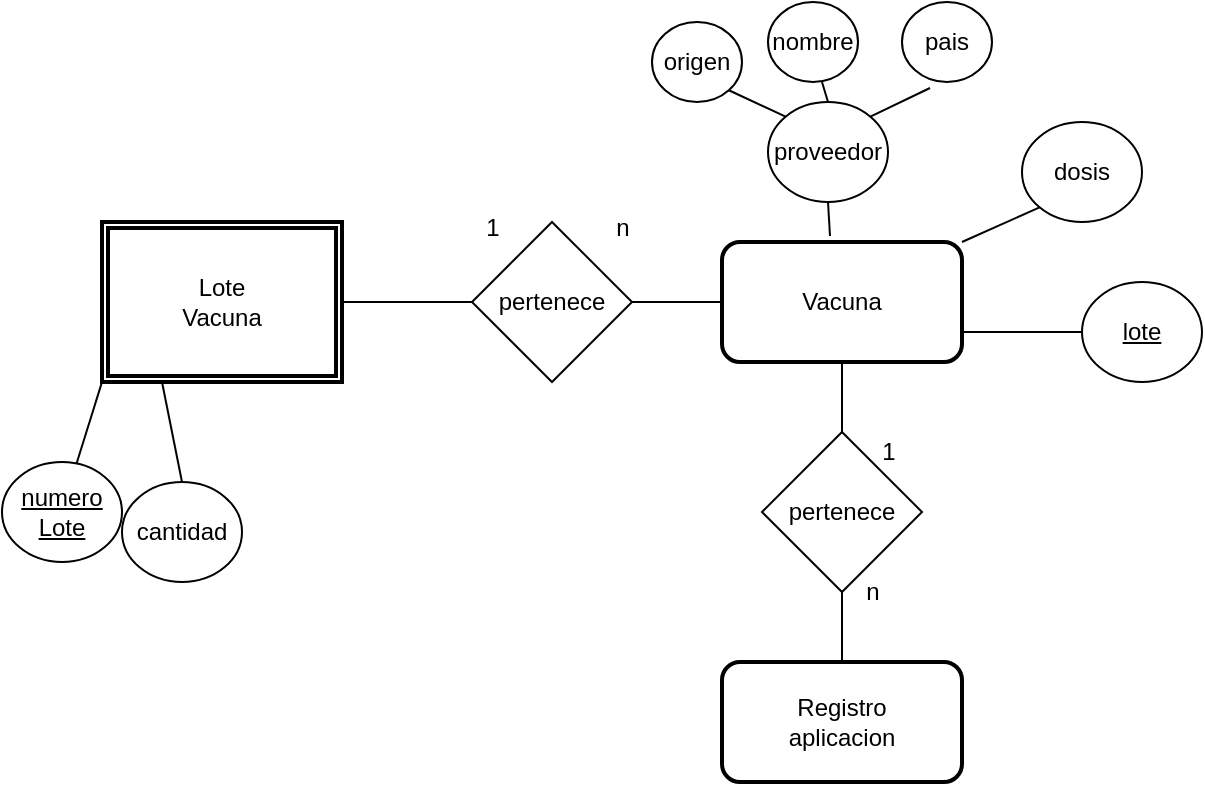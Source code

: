 <mxfile version="24.2.0" type="github">
  <diagram name="Page-1" id="b5b7bab2-c9e2-2cf4-8b2a-24fd1a2a6d21">
    <mxGraphModel dx="1707" dy="426" grid="1" gridSize="10" guides="1" tooltips="1" connect="1" arrows="1" fold="1" page="1" pageScale="1" pageWidth="827" pageHeight="1169" background="none" math="0" shadow="0">
      <root>
        <mxCell id="0" />
        <mxCell id="1" parent="0" />
        <mxCell id="HwC7duI9NQPxEm3EM6SP-1" value="Lote&lt;div&gt;Vacuna&lt;/div&gt;" style="shape=ext;double=1;rounded=0;whiteSpace=wrap;html=1;strokeWidth=2;" vertex="1" parent="1">
          <mxGeometry y="110" width="120" height="80" as="geometry" />
        </mxCell>
        <mxCell id="HwC7duI9NQPxEm3EM6SP-2" value="" style="endArrow=none;html=1;rounded=0;exitX=0;exitY=1;exitDx=0;exitDy=0;" edge="1" parent="1" source="HwC7duI9NQPxEm3EM6SP-1" target="HwC7duI9NQPxEm3EM6SP-3">
          <mxGeometry width="50" height="50" relative="1" as="geometry">
            <mxPoint x="390" y="240" as="sourcePoint" />
            <mxPoint y="230" as="targetPoint" />
          </mxGeometry>
        </mxCell>
        <mxCell id="HwC7duI9NQPxEm3EM6SP-3" value="&lt;u&gt;numero&lt;/u&gt;&lt;div&gt;&lt;u&gt;Lote&lt;/u&gt;&lt;/div&gt;" style="ellipse;whiteSpace=wrap;html=1;" vertex="1" parent="1">
          <mxGeometry x="-50" y="230" width="60" height="50" as="geometry" />
        </mxCell>
        <mxCell id="HwC7duI9NQPxEm3EM6SP-4" value="cantidad" style="ellipse;whiteSpace=wrap;html=1;" vertex="1" parent="1">
          <mxGeometry x="10" y="240" width="60" height="50" as="geometry" />
        </mxCell>
        <mxCell id="HwC7duI9NQPxEm3EM6SP-5" value="" style="endArrow=none;html=1;rounded=0;exitX=0.25;exitY=1;exitDx=0;exitDy=0;entryX=0.5;entryY=0;entryDx=0;entryDy=0;" edge="1" parent="1" source="HwC7duI9NQPxEm3EM6SP-1" target="HwC7duI9NQPxEm3EM6SP-4">
          <mxGeometry width="50" height="50" relative="1" as="geometry">
            <mxPoint x="10" y="200" as="sourcePoint" />
            <mxPoint x="-3" y="241" as="targetPoint" />
            <Array as="points" />
          </mxGeometry>
        </mxCell>
        <mxCell id="HwC7duI9NQPxEm3EM6SP-6" value="pertenece" style="rhombus;whiteSpace=wrap;html=1;" vertex="1" parent="1">
          <mxGeometry x="185" y="110" width="80" height="80" as="geometry" />
        </mxCell>
        <mxCell id="HwC7duI9NQPxEm3EM6SP-7" value="" style="endArrow=none;html=1;rounded=0;exitX=0;exitY=0.5;exitDx=0;exitDy=0;entryX=1;entryY=0.5;entryDx=0;entryDy=0;" edge="1" parent="1" source="HwC7duI9NQPxEm3EM6SP-6" target="HwC7duI9NQPxEm3EM6SP-1">
          <mxGeometry width="50" height="50" relative="1" as="geometry">
            <mxPoint x="380" y="180" as="sourcePoint" />
            <mxPoint x="430" y="130" as="targetPoint" />
          </mxGeometry>
        </mxCell>
        <mxCell id="HwC7duI9NQPxEm3EM6SP-8" value="1" style="text;html=1;align=center;verticalAlign=middle;resizable=0;points=[];autosize=1;strokeColor=none;fillColor=none;" vertex="1" parent="1">
          <mxGeometry x="180" y="98" width="30" height="30" as="geometry" />
        </mxCell>
        <mxCell id="HwC7duI9NQPxEm3EM6SP-9" value="n" style="text;html=1;align=center;verticalAlign=middle;resizable=0;points=[];autosize=1;strokeColor=none;fillColor=none;" vertex="1" parent="1">
          <mxGeometry x="245" y="98" width="30" height="30" as="geometry" />
        </mxCell>
        <mxCell id="HwC7duI9NQPxEm3EM6SP-10" value="Vacuna" style="rounded=1;whiteSpace=wrap;html=1;strokeWidth=2;" vertex="1" parent="1">
          <mxGeometry x="310" y="120" width="120" height="60" as="geometry" />
        </mxCell>
        <mxCell id="HwC7duI9NQPxEm3EM6SP-11" value="" style="endArrow=none;html=1;rounded=0;exitX=1;exitY=0.5;exitDx=0;exitDy=0;" edge="1" parent="1" source="HwC7duI9NQPxEm3EM6SP-6">
          <mxGeometry width="50" height="50" relative="1" as="geometry">
            <mxPoint x="360" y="190" as="sourcePoint" />
            <mxPoint x="310" y="150" as="targetPoint" />
          </mxGeometry>
        </mxCell>
        <mxCell id="HwC7duI9NQPxEm3EM6SP-12" value="" style="endArrow=none;html=1;rounded=0;exitX=1;exitY=0.75;exitDx=0;exitDy=0;entryX=0;entryY=0.5;entryDx=0;entryDy=0;" edge="1" parent="1" source="HwC7duI9NQPxEm3EM6SP-10" target="HwC7duI9NQPxEm3EM6SP-15">
          <mxGeometry width="50" height="50" relative="1" as="geometry">
            <mxPoint x="323" y="180" as="sourcePoint" />
            <mxPoint x="310" y="221" as="targetPoint" />
          </mxGeometry>
        </mxCell>
        <mxCell id="HwC7duI9NQPxEm3EM6SP-13" value="dosis" style="ellipse;whiteSpace=wrap;html=1;" vertex="1" parent="1">
          <mxGeometry x="460" y="60" width="60" height="50" as="geometry" />
        </mxCell>
        <mxCell id="HwC7duI9NQPxEm3EM6SP-14" value="" style="endArrow=none;html=1;rounded=0;exitX=1;exitY=0;exitDx=0;exitDy=0;entryX=0;entryY=1;entryDx=0;entryDy=0;" edge="1" parent="1" target="HwC7duI9NQPxEm3EM6SP-13" source="HwC7duI9NQPxEm3EM6SP-10">
          <mxGeometry width="50" height="50" relative="1" as="geometry">
            <mxPoint x="353" y="180" as="sourcePoint" />
            <mxPoint x="320" y="231" as="targetPoint" />
            <Array as="points" />
          </mxGeometry>
        </mxCell>
        <mxCell id="HwC7duI9NQPxEm3EM6SP-15" value="&lt;u&gt;lote&lt;/u&gt;" style="ellipse;whiteSpace=wrap;html=1;" vertex="1" parent="1">
          <mxGeometry x="490" y="140" width="60" height="50" as="geometry" />
        </mxCell>
        <mxCell id="HwC7duI9NQPxEm3EM6SP-17" value="proveedor" style="ellipse;whiteSpace=wrap;html=1;" vertex="1" parent="1">
          <mxGeometry x="333" y="50" width="60" height="50" as="geometry" />
        </mxCell>
        <mxCell id="HwC7duI9NQPxEm3EM6SP-18" value="" style="endArrow=none;html=1;rounded=0;exitX=0.45;exitY=-0.05;exitDx=0;exitDy=0;entryX=0.5;entryY=1;entryDx=0;entryDy=0;exitPerimeter=0;" edge="1" parent="1" target="HwC7duI9NQPxEm3EM6SP-17" source="HwC7duI9NQPxEm3EM6SP-10">
          <mxGeometry width="50" height="50" relative="1" as="geometry">
            <mxPoint x="330" y="120" as="sourcePoint" />
            <mxPoint x="310" y="41" as="targetPoint" />
            <Array as="points" />
          </mxGeometry>
        </mxCell>
        <mxCell id="HwC7duI9NQPxEm3EM6SP-19" value="origen" style="ellipse;whiteSpace=wrap;html=1;" vertex="1" parent="1">
          <mxGeometry x="275" y="10" width="45" height="40" as="geometry" />
        </mxCell>
        <mxCell id="HwC7duI9NQPxEm3EM6SP-20" value="nombre" style="ellipse;whiteSpace=wrap;html=1;" vertex="1" parent="1">
          <mxGeometry x="333" width="45" height="40" as="geometry" />
        </mxCell>
        <mxCell id="HwC7duI9NQPxEm3EM6SP-21" value="pais" style="ellipse;whiteSpace=wrap;html=1;" vertex="1" parent="1">
          <mxGeometry x="400" width="45" height="40" as="geometry" />
        </mxCell>
        <mxCell id="HwC7duI9NQPxEm3EM6SP-22" value="" style="endArrow=none;html=1;rounded=0;exitX=0.5;exitY=0;exitDx=0;exitDy=0;" edge="1" parent="1" source="HwC7duI9NQPxEm3EM6SP-17">
          <mxGeometry width="50" height="50" relative="1" as="geometry">
            <mxPoint x="310" y="90" as="sourcePoint" />
            <mxPoint x="360" y="40" as="targetPoint" />
          </mxGeometry>
        </mxCell>
        <mxCell id="HwC7duI9NQPxEm3EM6SP-23" value="" style="endArrow=none;html=1;rounded=0;exitX=0;exitY=0;exitDx=0;exitDy=0;entryX=1;entryY=1;entryDx=0;entryDy=0;" edge="1" parent="1" source="HwC7duI9NQPxEm3EM6SP-17" target="HwC7duI9NQPxEm3EM6SP-19">
          <mxGeometry width="50" height="50" relative="1" as="geometry">
            <mxPoint x="260" y="100" as="sourcePoint" />
            <mxPoint x="310" y="40" as="targetPoint" />
          </mxGeometry>
        </mxCell>
        <mxCell id="HwC7duI9NQPxEm3EM6SP-24" value="" style="endArrow=none;html=1;rounded=0;entryX=0.311;entryY=1.075;entryDx=0;entryDy=0;entryPerimeter=0;exitX=1;exitY=0;exitDx=0;exitDy=0;" edge="1" parent="1" source="HwC7duI9NQPxEm3EM6SP-17" target="HwC7duI9NQPxEm3EM6SP-21">
          <mxGeometry width="50" height="50" relative="1" as="geometry">
            <mxPoint x="360" y="190" as="sourcePoint" />
            <mxPoint x="410" y="140" as="targetPoint" />
          </mxGeometry>
        </mxCell>
        <mxCell id="HwC7duI9NQPxEm3EM6SP-25" value="pertenece" style="rhombus;whiteSpace=wrap;html=1;rotation=0;" vertex="1" parent="1">
          <mxGeometry x="330" y="215" width="80" height="80" as="geometry" />
        </mxCell>
        <mxCell id="HwC7duI9NQPxEm3EM6SP-26" value="" style="endArrow=none;html=1;rounded=0;exitX=0.5;exitY=1;exitDx=0;exitDy=0;" edge="1" parent="1" source="HwC7duI9NQPxEm3EM6SP-25">
          <mxGeometry width="50" height="50" relative="1" as="geometry">
            <mxPoint x="445" y="350" as="sourcePoint" />
            <mxPoint x="370" y="330" as="targetPoint" />
          </mxGeometry>
        </mxCell>
        <mxCell id="HwC7duI9NQPxEm3EM6SP-27" value="1" style="text;html=1;align=center;verticalAlign=middle;resizable=0;points=[];autosize=1;strokeColor=none;fillColor=none;" vertex="1" parent="1">
          <mxGeometry x="378" y="210" width="30" height="30" as="geometry" />
        </mxCell>
        <mxCell id="HwC7duI9NQPxEm3EM6SP-28" value="n" style="text;html=1;align=center;verticalAlign=middle;resizable=0;points=[];autosize=1;strokeColor=none;fillColor=none;" vertex="1" parent="1">
          <mxGeometry x="370" y="280" width="30" height="30" as="geometry" />
        </mxCell>
        <mxCell id="HwC7duI9NQPxEm3EM6SP-29" value="" style="endArrow=none;html=1;rounded=0;exitX=0.5;exitY=0;exitDx=0;exitDy=0;entryX=0.5;entryY=1;entryDx=0;entryDy=0;" edge="1" parent="1" source="HwC7duI9NQPxEm3EM6SP-25" target="HwC7duI9NQPxEm3EM6SP-10">
          <mxGeometry width="50" height="50" relative="1" as="geometry">
            <mxPoint x="460" y="322" as="sourcePoint" />
            <mxPoint x="410" y="282" as="targetPoint" />
          </mxGeometry>
        </mxCell>
        <mxCell id="HwC7duI9NQPxEm3EM6SP-31" value="Registro&lt;div&gt;aplicacion&lt;/div&gt;" style="rounded=1;whiteSpace=wrap;html=1;strokeWidth=2;" vertex="1" parent="1">
          <mxGeometry x="310" y="330" width="120" height="60" as="geometry" />
        </mxCell>
      </root>
    </mxGraphModel>
  </diagram>
</mxfile>
